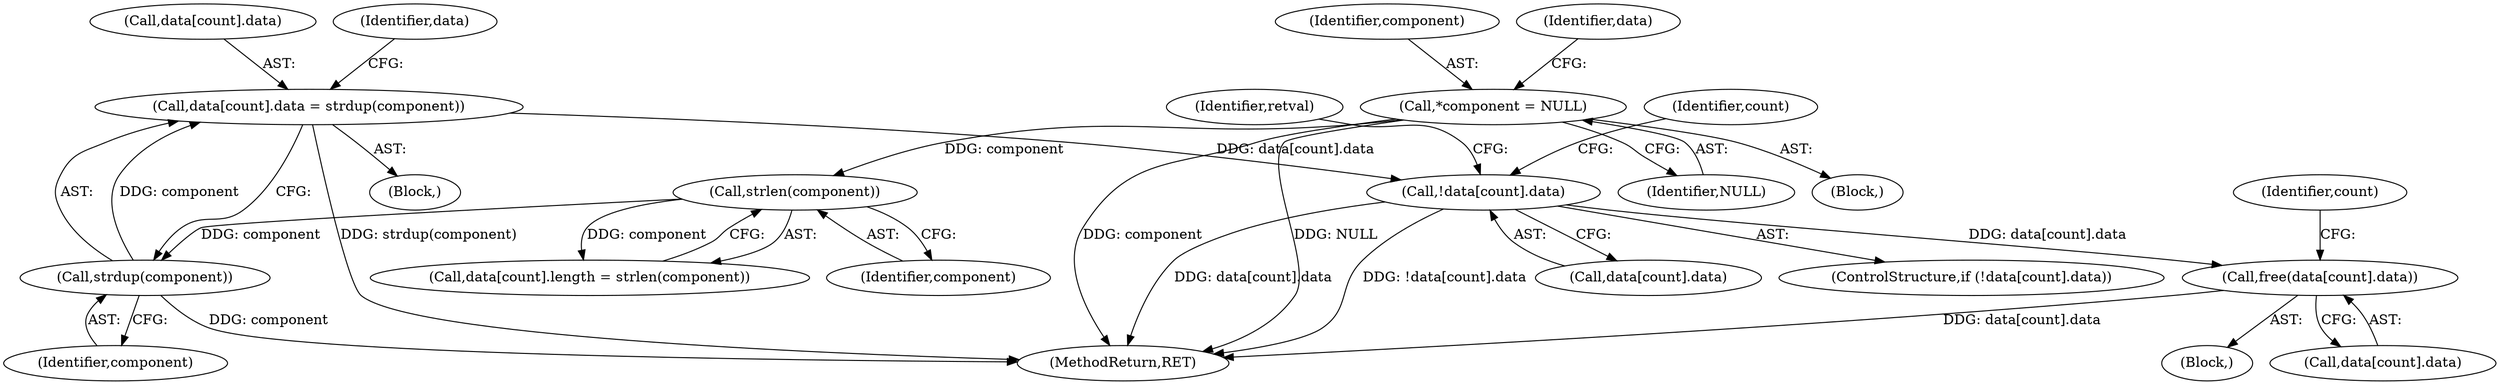digraph "0_krb5_f0c094a1b745d91ef2f9a4eae2149aac026a5789@API" {
"1000202" [label="(Call,data[count].data = strdup(component))"];
"1000208" [label="(Call,strdup(component))"];
"1000200" [label="(Call,strlen(component))"];
"1000131" [label="(Call,*component = NULL)"];
"1000211" [label="(Call,!data[count].data)"];
"1000269" [label="(Call,free(data[count].data))"];
"1000193" [label="(Block,)"];
"1000212" [label="(Call,data[count].data)"];
"1000203" [label="(Call,data[count].data)"];
"1000281" [label="(MethodReturn,RET)"];
"1000208" [label="(Call,strdup(component))"];
"1000194" [label="(Call,data[count].length = strlen(component))"];
"1000270" [label="(Call,data[count].data)"];
"1000222" [label="(Identifier,count)"];
"1000210" [label="(ControlStructure,if (!data[count].data))"];
"1000133" [label="(Identifier,NULL)"];
"1000219" [label="(Identifier,retval)"];
"1000131" [label="(Call,*component = NULL)"];
"1000200" [label="(Call,strlen(component))"];
"1000132" [label="(Identifier,component)"];
"1000269" [label="(Call,free(data[count].data))"];
"1000202" [label="(Call,data[count].data = strdup(component))"];
"1000268" [label="(Block,)"];
"1000109" [label="(Block,)"];
"1000211" [label="(Call,!data[count].data)"];
"1000214" [label="(Identifier,data)"];
"1000209" [label="(Identifier,component)"];
"1000201" [label="(Identifier,component)"];
"1000135" [label="(Identifier,data)"];
"1000266" [label="(Identifier,count)"];
"1000202" -> "1000193"  [label="AST: "];
"1000202" -> "1000208"  [label="CFG: "];
"1000203" -> "1000202"  [label="AST: "];
"1000208" -> "1000202"  [label="AST: "];
"1000214" -> "1000202"  [label="CFG: "];
"1000202" -> "1000281"  [label="DDG: strdup(component)"];
"1000208" -> "1000202"  [label="DDG: component"];
"1000202" -> "1000211"  [label="DDG: data[count].data"];
"1000208" -> "1000209"  [label="CFG: "];
"1000209" -> "1000208"  [label="AST: "];
"1000208" -> "1000281"  [label="DDG: component"];
"1000200" -> "1000208"  [label="DDG: component"];
"1000200" -> "1000194"  [label="AST: "];
"1000200" -> "1000201"  [label="CFG: "];
"1000201" -> "1000200"  [label="AST: "];
"1000194" -> "1000200"  [label="CFG: "];
"1000200" -> "1000194"  [label="DDG: component"];
"1000131" -> "1000200"  [label="DDG: component"];
"1000131" -> "1000109"  [label="AST: "];
"1000131" -> "1000133"  [label="CFG: "];
"1000132" -> "1000131"  [label="AST: "];
"1000133" -> "1000131"  [label="AST: "];
"1000135" -> "1000131"  [label="CFG: "];
"1000131" -> "1000281"  [label="DDG: component"];
"1000131" -> "1000281"  [label="DDG: NULL"];
"1000211" -> "1000210"  [label="AST: "];
"1000211" -> "1000212"  [label="CFG: "];
"1000212" -> "1000211"  [label="AST: "];
"1000219" -> "1000211"  [label="CFG: "];
"1000222" -> "1000211"  [label="CFG: "];
"1000211" -> "1000281"  [label="DDG: data[count].data"];
"1000211" -> "1000281"  [label="DDG: !data[count].data"];
"1000211" -> "1000269"  [label="DDG: data[count].data"];
"1000269" -> "1000268"  [label="AST: "];
"1000269" -> "1000270"  [label="CFG: "];
"1000270" -> "1000269"  [label="AST: "];
"1000266" -> "1000269"  [label="CFG: "];
"1000269" -> "1000281"  [label="DDG: data[count].data"];
}
